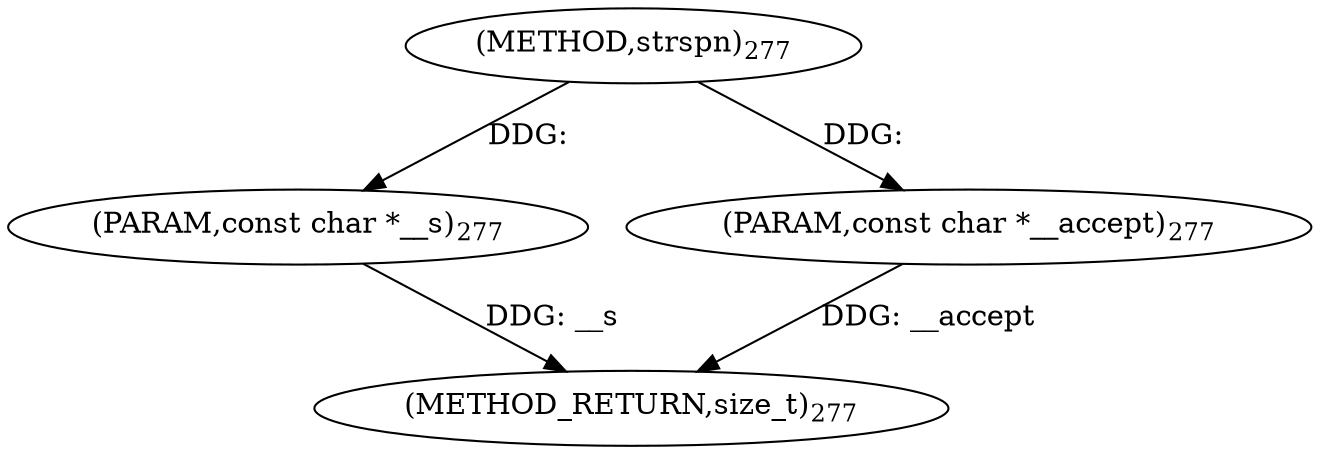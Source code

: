 digraph "strspn" {  
"98869" [label = <(METHOD,strspn)<SUB>277</SUB>> ]
"98872" [label = <(METHOD_RETURN,size_t)<SUB>277</SUB>> ]
"98870" [label = <(PARAM,const char *__s)<SUB>277</SUB>> ]
"98871" [label = <(PARAM,const char *__accept)<SUB>277</SUB>> ]
  "98870" -> "98872"  [ label = "DDG: __s"] 
  "98871" -> "98872"  [ label = "DDG: __accept"] 
  "98869" -> "98870"  [ label = "DDG: "] 
  "98869" -> "98871"  [ label = "DDG: "] 
}
